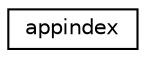 digraph G
{
  edge [fontname="Helvetica",fontsize="10",labelfontname="Helvetica",labelfontsize="10"];
  node [fontname="Helvetica",fontsize="10",shape=record];
  rankdir="LR";
  Node1 [label="appindex",height=0.2,width=0.4,color="black", fillcolor="white", style="filled",URL="$structappindex.html"];
}
